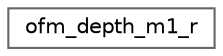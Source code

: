 digraph "Graphical Class Hierarchy"
{
 // LATEX_PDF_SIZE
  bgcolor="transparent";
  edge [fontname=Helvetica,fontsize=10,labelfontname=Helvetica,labelfontsize=10];
  node [fontname=Helvetica,fontsize=10,shape=box,height=0.2,width=0.4];
  rankdir="LR";
  Node0 [id="Node000000",label="ofm_depth_m1_r",height=0.2,width=0.4,color="grey40", fillcolor="white", style="filled",URL="$structofm__depth__m1__r.html",tooltip=" "];
}
